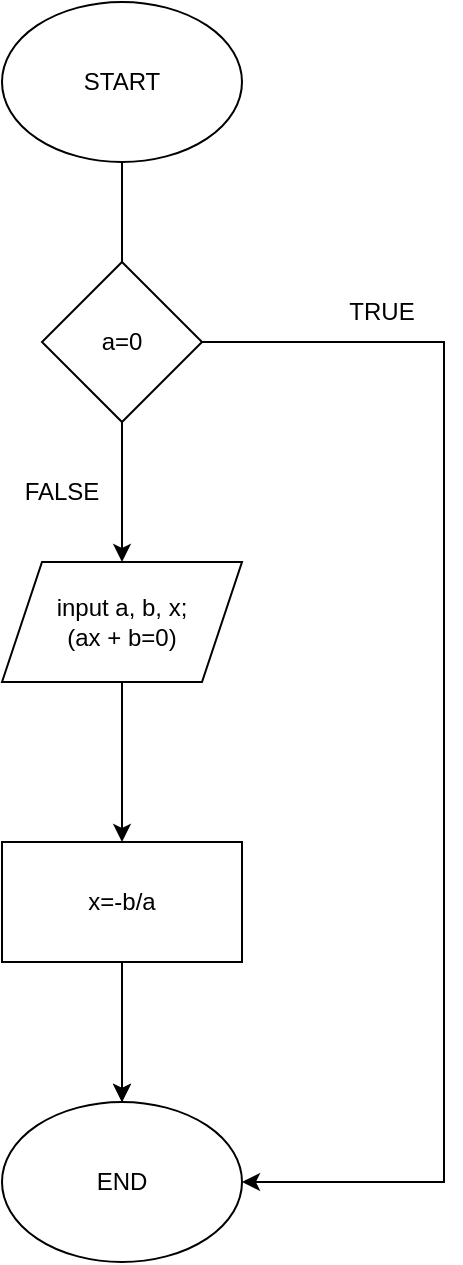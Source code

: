 <mxfile version="25.0.3">
  <diagram name="Page-1" id="2qs5Xx_BliNhVPFeZlii">
    <mxGraphModel grid="1" page="1" gridSize="10" guides="1" tooltips="1" connect="1" arrows="1" fold="1" pageScale="1" pageWidth="827" pageHeight="1169" math="0" shadow="0">
      <root>
        <mxCell id="0" />
        <mxCell id="1" parent="0" />
        <mxCell id="SXDq6BJUfJuKMyDB-ODg-4" style="edgeStyle=orthogonalEdgeStyle;rounded=0;orthogonalLoop=1;jettySize=auto;html=1;entryX=0.5;entryY=0;entryDx=0;entryDy=0;" edge="1" parent="1" source="SXDq6BJUfJuKMyDB-ODg-2" target="SXDq6BJUfJuKMyDB-ODg-3">
          <mxGeometry relative="1" as="geometry" />
        </mxCell>
        <mxCell id="SXDq6BJUfJuKMyDB-ODg-2" value="&lt;font style=&quot;vertical-align: inherit;&quot;&gt;&lt;font style=&quot;vertical-align: inherit;&quot;&gt;START&lt;/font&gt;&lt;/font&gt;" style="ellipse;whiteSpace=wrap;html=1;" vertex="1" parent="1">
          <mxGeometry x="350" y="140" width="120" height="80" as="geometry" />
        </mxCell>
        <mxCell id="SXDq6BJUfJuKMyDB-ODg-6" value="" style="edgeStyle=orthogonalEdgeStyle;rounded=0;orthogonalLoop=1;jettySize=auto;html=1;" edge="1" parent="1" source="SXDq6BJUfJuKMyDB-ODg-3" target="SXDq6BJUfJuKMyDB-ODg-5">
          <mxGeometry relative="1" as="geometry" />
        </mxCell>
        <mxCell id="SXDq6BJUfJuKMyDB-ODg-3" value="input a, b, x;&lt;div&gt;(ax + b=0)&lt;/div&gt;" style="shape=parallelogram;perimeter=parallelogramPerimeter;whiteSpace=wrap;html=1;fixedSize=1;" vertex="1" parent="1">
          <mxGeometry x="350" y="420" width="120" height="60" as="geometry" />
        </mxCell>
        <mxCell id="SXDq6BJUfJuKMyDB-ODg-8" value="" style="edgeStyle=orthogonalEdgeStyle;rounded=0;orthogonalLoop=1;jettySize=auto;html=1;" edge="1" parent="1" source="SXDq6BJUfJuKMyDB-ODg-9">
          <mxGeometry relative="1" as="geometry">
            <mxPoint x="410" y="690" as="targetPoint" />
          </mxGeometry>
        </mxCell>
        <mxCell id="SXDq6BJUfJuKMyDB-ODg-5" value="x=-b/a" style="whiteSpace=wrap;html=1;" vertex="1" parent="1">
          <mxGeometry x="350" y="560" width="120" height="60" as="geometry" />
        </mxCell>
        <mxCell id="SXDq6BJUfJuKMyDB-ODg-10" value="" style="edgeStyle=orthogonalEdgeStyle;rounded=0;orthogonalLoop=1;jettySize=auto;html=1;" edge="1" parent="1" source="SXDq6BJUfJuKMyDB-ODg-5" target="SXDq6BJUfJuKMyDB-ODg-9">
          <mxGeometry relative="1" as="geometry">
            <mxPoint x="410" y="620" as="sourcePoint" />
            <mxPoint x="410" y="690" as="targetPoint" />
          </mxGeometry>
        </mxCell>
        <mxCell id="SXDq6BJUfJuKMyDB-ODg-9" value="END" style="ellipse;whiteSpace=wrap;html=1;" vertex="1" parent="1">
          <mxGeometry x="350" y="690" width="120" height="80" as="geometry" />
        </mxCell>
        <mxCell id="SXDq6BJUfJuKMyDB-ODg-13" style="edgeStyle=orthogonalEdgeStyle;rounded=0;orthogonalLoop=1;jettySize=auto;html=1;entryX=1;entryY=0.5;entryDx=0;entryDy=0;" edge="1" parent="1" source="SXDq6BJUfJuKMyDB-ODg-11" target="SXDq6BJUfJuKMyDB-ODg-9">
          <mxGeometry relative="1" as="geometry">
            <mxPoint x="570" y="740" as="targetPoint" />
            <Array as="points">
              <mxPoint x="571" y="310" />
              <mxPoint x="571" y="730" />
            </Array>
          </mxGeometry>
        </mxCell>
        <mxCell id="SXDq6BJUfJuKMyDB-ODg-11" value="a=0" style="rhombus;whiteSpace=wrap;html=1;" vertex="1" parent="1">
          <mxGeometry x="370" y="270" width="80" height="80" as="geometry" />
        </mxCell>
        <mxCell id="SXDq6BJUfJuKMyDB-ODg-12" value="FALSE" style="text;html=1;align=center;verticalAlign=middle;whiteSpace=wrap;rounded=0;" vertex="1" parent="1">
          <mxGeometry x="350" y="370" width="60" height="30" as="geometry" />
        </mxCell>
        <mxCell id="SXDq6BJUfJuKMyDB-ODg-14" value="TRUE" style="text;html=1;align=center;verticalAlign=middle;whiteSpace=wrap;rounded=0;" vertex="1" parent="1">
          <mxGeometry x="510" y="280" width="60" height="30" as="geometry" />
        </mxCell>
      </root>
    </mxGraphModel>
  </diagram>
</mxfile>

